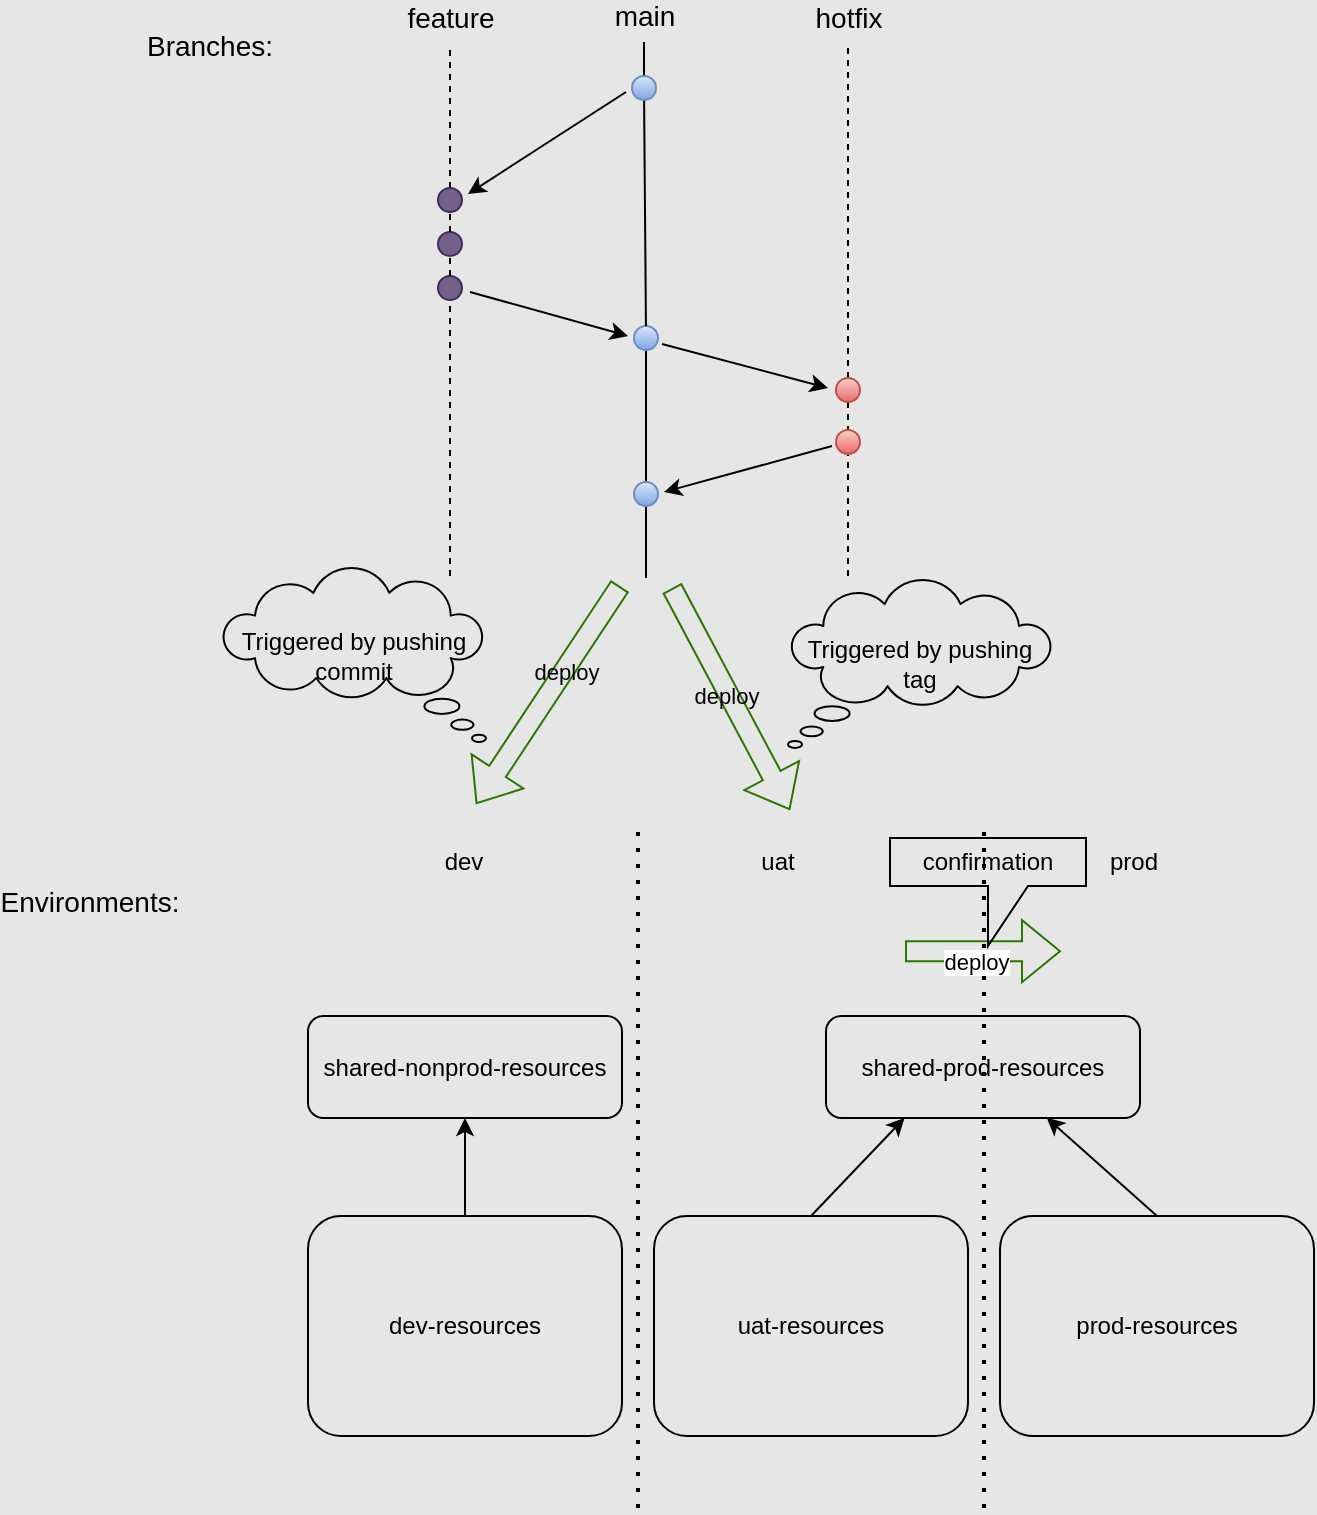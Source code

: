 <mxfile version="22.1.3" type="device">
  <diagram name="Page-1" id="WlKA80rQBVQskUNP8jKp">
    <mxGraphModel dx="2136" dy="441" grid="0" gridSize="10" guides="1" tooltips="1" connect="1" arrows="1" fold="1" page="0" pageScale="1" pageWidth="850" pageHeight="1100" background="#E6E6E6" math="0" shadow="0">
      <root>
        <mxCell id="0" />
        <mxCell id="1" parent="0" />
        <mxCell id="Hk1tj4wDETk4GwIeOa13-1" value="&lt;font style=&quot;font-size: 14px;&quot;&gt;Branches:&lt;/font&gt;" style="text;html=1;strokeColor=none;fillColor=none;align=center;verticalAlign=middle;whiteSpace=wrap;rounded=0;" parent="1" vertex="1">
          <mxGeometry x="-382" y="434" width="60" height="30" as="geometry" />
        </mxCell>
        <mxCell id="Hk1tj4wDETk4GwIeOa13-74" value="&lt;font style=&quot;font-size: 14px;&quot;&gt;Environments:&lt;/font&gt;" style="text;html=1;strokeColor=none;fillColor=none;align=center;verticalAlign=middle;whiteSpace=wrap;rounded=0;" parent="1" vertex="1">
          <mxGeometry x="-442" y="862" width="60" height="30" as="geometry" />
        </mxCell>
        <mxCell id="Hk1tj4wDETk4GwIeOa13-83" value="dev" style="text;html=1;strokeColor=none;fillColor=none;align=center;verticalAlign=middle;whiteSpace=wrap;rounded=0;" parent="1" vertex="1">
          <mxGeometry x="-255" y="842" width="60" height="30" as="geometry" />
        </mxCell>
        <mxCell id="Hk1tj4wDETk4GwIeOa13-84" value="uat" style="text;html=1;strokeColor=none;fillColor=none;align=center;verticalAlign=middle;whiteSpace=wrap;rounded=0;" parent="1" vertex="1">
          <mxGeometry x="-98" y="842" width="60" height="30" as="geometry" />
        </mxCell>
        <mxCell id="Hk1tj4wDETk4GwIeOa13-85" value="prod" style="text;html=1;strokeColor=none;fillColor=none;align=center;verticalAlign=middle;whiteSpace=wrap;rounded=0;" parent="1" vertex="1">
          <mxGeometry x="80" y="842" width="60" height="30" as="geometry" />
        </mxCell>
        <mxCell id="Hk1tj4wDETk4GwIeOa13-96" style="edgeStyle=orthogonalEdgeStyle;rounded=0;orthogonalLoop=1;jettySize=auto;html=1;exitX=0.5;exitY=0;exitDx=0;exitDy=0;entryX=0.5;entryY=1;entryDx=0;entryDy=0;" parent="1" source="Hk1tj4wDETk4GwIeOa13-87" target="Hk1tj4wDETk4GwIeOa13-90" edge="1">
          <mxGeometry relative="1" as="geometry" />
        </mxCell>
        <mxCell id="Hk1tj4wDETk4GwIeOa13-87" value="dev-resources" style="rounded=1;whiteSpace=wrap;html=1;fillColor=none;" parent="1" vertex="1">
          <mxGeometry x="-303" y="1034" width="157" height="110" as="geometry" />
        </mxCell>
        <mxCell id="Hk1tj4wDETk4GwIeOa13-94" style="rounded=0;orthogonalLoop=1;jettySize=auto;html=1;exitX=0.5;exitY=0;exitDx=0;exitDy=0;entryX=0.25;entryY=1;entryDx=0;entryDy=0;" parent="1" source="Hk1tj4wDETk4GwIeOa13-88" target="Hk1tj4wDETk4GwIeOa13-91" edge="1">
          <mxGeometry relative="1" as="geometry" />
        </mxCell>
        <mxCell id="Hk1tj4wDETk4GwIeOa13-88" value="uat-resources" style="rounded=1;whiteSpace=wrap;html=1;fillColor=none;" parent="1" vertex="1">
          <mxGeometry x="-130" y="1034" width="157" height="110" as="geometry" />
        </mxCell>
        <mxCell id="Hk1tj4wDETk4GwIeOa13-89" value="prod-resources" style="rounded=1;whiteSpace=wrap;html=1;fillColor=none;" parent="1" vertex="1">
          <mxGeometry x="43" y="1034" width="157" height="110" as="geometry" />
        </mxCell>
        <mxCell id="Hk1tj4wDETk4GwIeOa13-90" value="shared-nonprod-resources" style="rounded=1;whiteSpace=wrap;html=1;fillColor=none;" parent="1" vertex="1">
          <mxGeometry x="-303" y="934" width="157" height="51" as="geometry" />
        </mxCell>
        <mxCell id="Hk1tj4wDETk4GwIeOa13-92" value="" style="endArrow=none;dashed=1;html=1;dashPattern=1 3;strokeWidth=2;rounded=0;" parent="1" edge="1">
          <mxGeometry width="50" height="50" relative="1" as="geometry">
            <mxPoint x="-138" y="1180" as="sourcePoint" />
            <mxPoint x="-138" y="842" as="targetPoint" />
          </mxGeometry>
        </mxCell>
        <mxCell id="Hk1tj4wDETk4GwIeOa13-93" value="" style="endArrow=none;dashed=1;html=1;dashPattern=1 3;strokeWidth=2;rounded=0;" parent="1" edge="1">
          <mxGeometry width="50" height="50" relative="1" as="geometry">
            <mxPoint x="35" y="1180" as="sourcePoint" />
            <mxPoint x="35" y="842" as="targetPoint" />
          </mxGeometry>
        </mxCell>
        <mxCell id="Hk1tj4wDETk4GwIeOa13-95" style="rounded=0;orthogonalLoop=1;jettySize=auto;html=1;exitX=0.5;exitY=0;exitDx=0;exitDy=0;entryX=0.703;entryY=0.997;entryDx=0;entryDy=0;entryPerimeter=0;" parent="1" source="Hk1tj4wDETk4GwIeOa13-89" target="Hk1tj4wDETk4GwIeOa13-91" edge="1">
          <mxGeometry relative="1" as="geometry" />
        </mxCell>
        <mxCell id="Hk1tj4wDETk4GwIeOa13-97" value="" style="shape=flexArrow;endArrow=classic;html=1;rounded=0;fillColor=none;strokeColor=#2D7600;" parent="1" edge="1">
          <mxGeometry width="50" height="50" relative="1" as="geometry">
            <mxPoint x="-147" y="719" as="sourcePoint" />
            <mxPoint x="-219" y="828" as="targetPoint" />
          </mxGeometry>
        </mxCell>
        <mxCell id="Hk1tj4wDETk4GwIeOa13-101" value="deploy" style="edgeLabel;html=1;align=center;verticalAlign=middle;resizable=0;points=[];labelBackgroundColor=none;" parent="Hk1tj4wDETk4GwIeOa13-97" vertex="1" connectable="0">
          <mxGeometry x="-0.228" y="1" relative="1" as="geometry">
            <mxPoint as="offset" />
          </mxGeometry>
        </mxCell>
        <mxCell id="Hk1tj4wDETk4GwIeOa13-98" value="" style="shape=flexArrow;endArrow=classic;html=1;rounded=0;fillColor=none;strokeColor=#2D7600;" parent="1" edge="1">
          <mxGeometry width="50" height="50" relative="1" as="geometry">
            <mxPoint x="-121" y="720" as="sourcePoint" />
            <mxPoint x="-62" y="831" as="targetPoint" />
          </mxGeometry>
        </mxCell>
        <mxCell id="Hk1tj4wDETk4GwIeOa13-102" value="deploy" style="edgeLabel;html=1;align=center;verticalAlign=middle;resizable=0;points=[];labelBackgroundColor=none;" parent="Hk1tj4wDETk4GwIeOa13-98" vertex="1" connectable="0">
          <mxGeometry x="-0.042" y="-2" relative="1" as="geometry">
            <mxPoint as="offset" />
          </mxGeometry>
        </mxCell>
        <mxCell id="Hk1tj4wDETk4GwIeOa13-99" value="" style="shape=flexArrow;endArrow=classic;html=1;rounded=0;fillColor=none;strokeColor=#2D7600;" parent="1" edge="1">
          <mxGeometry width="50" height="50" relative="1" as="geometry">
            <mxPoint x="-4.5" y="901.58" as="sourcePoint" />
            <mxPoint x="73.5" y="901.58" as="targetPoint" />
          </mxGeometry>
        </mxCell>
        <mxCell id="Hk1tj4wDETk4GwIeOa13-103" value="deploy" style="edgeLabel;html=1;align=center;verticalAlign=middle;resizable=0;points=[];" parent="Hk1tj4wDETk4GwIeOa13-99" vertex="1" connectable="0">
          <mxGeometry x="-0.573" y="1" relative="1" as="geometry">
            <mxPoint x="19" y="6" as="offset" />
          </mxGeometry>
        </mxCell>
        <mxCell id="Hk1tj4wDETk4GwIeOa13-100" value="confirmation" style="shape=callout;whiteSpace=wrap;html=1;perimeter=calloutPerimeter;fillColor=none;" parent="1" vertex="1">
          <mxGeometry x="-12" y="845" width="98" height="54" as="geometry" />
        </mxCell>
        <mxCell id="Hk1tj4wDETk4GwIeOa13-4" value="" style="endArrow=none;html=1;rounded=0;" parent="1" source="Hk1tj4wDETk4GwIeOa13-51" edge="1">
          <mxGeometry width="50" height="50" relative="1" as="geometry">
            <mxPoint x="-135" y="711" as="sourcePoint" />
            <mxPoint x="-135" y="447" as="targetPoint" />
          </mxGeometry>
        </mxCell>
        <mxCell id="Hk1tj4wDETk4GwIeOa13-5" value="&lt;font style=&quot;font-size: 14px;&quot;&gt;main&lt;/font&gt;" style="edgeLabel;html=1;align=center;verticalAlign=middle;resizable=0;points=[];labelBackgroundColor=none;" parent="Hk1tj4wDETk4GwIeOa13-4" vertex="1" connectable="0">
          <mxGeometry x="0.402" y="-1" relative="1" as="geometry">
            <mxPoint x="-1" y="-18" as="offset" />
          </mxGeometry>
        </mxCell>
        <mxCell id="Hk1tj4wDETk4GwIeOa13-6" value="" style="endArrow=none;html=1;rounded=0;dashed=1;" parent="1" source="Hk1tj4wDETk4GwIeOa13-14" edge="1">
          <mxGeometry width="50" height="50" relative="1" as="geometry">
            <mxPoint x="-232" y="714" as="sourcePoint" />
            <mxPoint x="-232" y="450" as="targetPoint" />
          </mxGeometry>
        </mxCell>
        <mxCell id="Hk1tj4wDETk4GwIeOa13-7" value="&lt;font style=&quot;font-size: 14px;&quot;&gt;feature&lt;/font&gt;" style="edgeLabel;html=1;align=center;verticalAlign=middle;resizable=0;points=[];labelBackgroundColor=none;" parent="Hk1tj4wDETk4GwIeOa13-6" vertex="1" connectable="0">
          <mxGeometry x="0.402" y="-1" relative="1" as="geometry">
            <mxPoint x="-1" y="-36" as="offset" />
          </mxGeometry>
        </mxCell>
        <mxCell id="Hk1tj4wDETk4GwIeOa13-14" value="" style="ellipse;whiteSpace=wrap;html=1;aspect=fixed;fillColor=#76608a;fontColor=#ffffff;strokeColor=#432D57;" parent="1" vertex="1">
          <mxGeometry x="-238" y="520" width="12" height="12" as="geometry" />
        </mxCell>
        <mxCell id="Hk1tj4wDETk4GwIeOa13-18" style="rounded=0;orthogonalLoop=1;jettySize=auto;html=1;" parent="1" edge="1">
          <mxGeometry relative="1" as="geometry">
            <mxPoint x="-144" y="472" as="sourcePoint" />
            <mxPoint x="-223" y="523" as="targetPoint" />
          </mxGeometry>
        </mxCell>
        <mxCell id="Hk1tj4wDETk4GwIeOa13-19" value="" style="ellipse;whiteSpace=wrap;html=1;aspect=fixed;fillColor=#76608a;fontColor=#ffffff;strokeColor=#432D57;" parent="1" vertex="1">
          <mxGeometry x="-238" y="542" width="12" height="12" as="geometry" />
        </mxCell>
        <mxCell id="Hk1tj4wDETk4GwIeOa13-15" value="" style="endArrow=none;html=1;rounded=0;dashed=1;" parent="1" source="Hk1tj4wDETk4GwIeOa13-19" target="Hk1tj4wDETk4GwIeOa13-14" edge="1">
          <mxGeometry width="50" height="50" relative="1" as="geometry">
            <mxPoint x="-232" y="714" as="sourcePoint" />
            <mxPoint x="-232" y="450" as="targetPoint" />
          </mxGeometry>
        </mxCell>
        <mxCell id="Hk1tj4wDETk4GwIeOa13-22" value="" style="endArrow=none;html=1;rounded=0;dashed=1;" parent="1" target="Hk1tj4wDETk4GwIeOa13-21" edge="1">
          <mxGeometry width="50" height="50" relative="1" as="geometry">
            <mxPoint x="-232" y="714" as="sourcePoint" />
            <mxPoint x="-232" y="554" as="targetPoint" />
          </mxGeometry>
        </mxCell>
        <mxCell id="Hk1tj4wDETk4GwIeOa13-21" value="" style="ellipse;whiteSpace=wrap;html=1;aspect=fixed;fillColor=#76608a;fontColor=#ffffff;strokeColor=#432D57;" parent="1" vertex="1">
          <mxGeometry x="-238" y="564" width="12" height="12" as="geometry" />
        </mxCell>
        <mxCell id="Hk1tj4wDETk4GwIeOa13-20" value="" style="endArrow=none;html=1;rounded=0;dashed=1;" parent="1" source="Hk1tj4wDETk4GwIeOa13-21" target="Hk1tj4wDETk4GwIeOa13-19" edge="1">
          <mxGeometry width="50" height="50" relative="1" as="geometry">
            <mxPoint x="-232" y="714" as="sourcePoint" />
            <mxPoint x="-232" y="532" as="targetPoint" />
          </mxGeometry>
        </mxCell>
        <mxCell id="Hk1tj4wDETk4GwIeOa13-26" style="rounded=0;orthogonalLoop=1;jettySize=auto;html=1;" parent="1" edge="1">
          <mxGeometry relative="1" as="geometry">
            <mxPoint x="-222" y="572" as="sourcePoint" />
            <mxPoint x="-143" y="594" as="targetPoint" />
          </mxGeometry>
        </mxCell>
        <mxCell id="Hk1tj4wDETk4GwIeOa13-41" value="" style="endArrow=none;html=1;rounded=0;dashed=1;" parent="1" source="Hk1tj4wDETk4GwIeOa13-62" edge="1">
          <mxGeometry width="50" height="50" relative="1" as="geometry">
            <mxPoint x="-33" y="714" as="sourcePoint" />
            <mxPoint x="-33" y="450" as="targetPoint" />
          </mxGeometry>
        </mxCell>
        <mxCell id="Hk1tj4wDETk4GwIeOa13-42" value="&lt;font style=&quot;font-size: 14px;&quot;&gt;hotfix&lt;/font&gt;" style="edgeLabel;html=1;align=center;verticalAlign=middle;resizable=0;points=[];labelBackgroundColor=none;" parent="Hk1tj4wDETk4GwIeOa13-41" vertex="1" connectable="0">
          <mxGeometry x="0.402" y="-1" relative="1" as="geometry">
            <mxPoint x="-1" y="-65" as="offset" />
          </mxGeometry>
        </mxCell>
        <mxCell id="Hk1tj4wDETk4GwIeOa13-63" value="" style="endArrow=none;html=1;rounded=0;dashed=1;" parent="1" target="Hk1tj4wDETk4GwIeOa13-62" edge="1">
          <mxGeometry width="50" height="50" relative="1" as="geometry">
            <mxPoint x="-33" y="714" as="sourcePoint" />
            <mxPoint x="-33" y="450" as="targetPoint" />
          </mxGeometry>
        </mxCell>
        <mxCell id="Hk1tj4wDETk4GwIeOa13-71" value="" style="endArrow=none;html=1;rounded=0;" parent="1" source="Gtqnyx_NgXggnRTRK6fc-4" target="Hk1tj4wDETk4GwIeOa13-70" edge="1">
          <mxGeometry width="50" height="50" relative="1" as="geometry">
            <mxPoint x="-134" y="715" as="sourcePoint" />
            <mxPoint x="-136" y="475" as="targetPoint" />
          </mxGeometry>
        </mxCell>
        <mxCell id="Hk1tj4wDETk4GwIeOa13-70" value="" style="ellipse;whiteSpace=wrap;html=1;aspect=fixed;fillColor=#dae8fc;strokeColor=#6c8ebf;gradientColor=#7ea6e0;" parent="1" vertex="1">
          <mxGeometry x="-140" y="589" width="12" height="12" as="geometry" />
        </mxCell>
        <mxCell id="Hk1tj4wDETk4GwIeOa13-52" value="" style="endArrow=none;html=1;rounded=0;" parent="1" source="Hk1tj4wDETk4GwIeOa13-70" target="Hk1tj4wDETk4GwIeOa13-51" edge="1">
          <mxGeometry width="50" height="50" relative="1" as="geometry">
            <mxPoint x="-135" y="711" as="sourcePoint" />
            <mxPoint x="-135" y="447" as="targetPoint" />
          </mxGeometry>
        </mxCell>
        <mxCell id="Hk1tj4wDETk4GwIeOa13-62" value="" style="ellipse;whiteSpace=wrap;html=1;aspect=fixed;fillColor=#f8cecc;strokeColor=#b85450;gradientColor=#ea6b66;" parent="1" vertex="1">
          <mxGeometry x="-39" y="615" width="12" height="12" as="geometry" />
        </mxCell>
        <mxCell id="Hk1tj4wDETk4GwIeOa13-51" value="" style="ellipse;whiteSpace=wrap;html=1;aspect=fixed;fillColor=#dae8fc;strokeColor=#6c8ebf;gradientColor=#7ea6e0;" parent="1" vertex="1">
          <mxGeometry x="-141" y="464" width="12" height="12" as="geometry" />
        </mxCell>
        <mxCell id="Gtqnyx_NgXggnRTRK6fc-2" value="" style="endArrow=classic;html=1;rounded=0;" edge="1" parent="1">
          <mxGeometry width="50" height="50" relative="1" as="geometry">
            <mxPoint x="-126" y="598" as="sourcePoint" />
            <mxPoint x="-43" y="620" as="targetPoint" />
          </mxGeometry>
        </mxCell>
        <mxCell id="Gtqnyx_NgXggnRTRK6fc-3" value="" style="ellipse;whiteSpace=wrap;html=1;aspect=fixed;fillColor=#f8cecc;strokeColor=#b85450;gradientColor=#ea6b66;" vertex="1" parent="1">
          <mxGeometry x="-39" y="641" width="12" height="12" as="geometry" />
        </mxCell>
        <mxCell id="Gtqnyx_NgXggnRTRK6fc-5" value="" style="endArrow=none;html=1;rounded=0;" edge="1" parent="1" target="Gtqnyx_NgXggnRTRK6fc-4">
          <mxGeometry width="50" height="50" relative="1" as="geometry">
            <mxPoint x="-134" y="715" as="sourcePoint" />
            <mxPoint x="-134" y="601" as="targetPoint" />
          </mxGeometry>
        </mxCell>
        <mxCell id="Gtqnyx_NgXggnRTRK6fc-4" value="" style="ellipse;whiteSpace=wrap;html=1;aspect=fixed;fillColor=#dae8fc;strokeColor=#6c8ebf;gradientColor=#7ea6e0;" vertex="1" parent="1">
          <mxGeometry x="-140" y="667" width="12" height="12" as="geometry" />
        </mxCell>
        <mxCell id="Gtqnyx_NgXggnRTRK6fc-6" value="" style="endArrow=classic;html=1;rounded=0;" edge="1" parent="1">
          <mxGeometry width="50" height="50" relative="1" as="geometry">
            <mxPoint x="-41" y="649" as="sourcePoint" />
            <mxPoint x="-125" y="672" as="targetPoint" />
          </mxGeometry>
        </mxCell>
        <mxCell id="Gtqnyx_NgXggnRTRK6fc-9" value="Triggered by pushing tag" style="whiteSpace=wrap;html=1;shape=mxgraph.basic.cloud_callout;fillColor=none;" vertex="1" parent="1">
          <mxGeometry x="-63" y="716" width="132" height="84" as="geometry" />
        </mxCell>
        <mxCell id="Gtqnyx_NgXggnRTRK6fc-10" value="Triggered by pushing commit" style="whiteSpace=wrap;html=1;shape=mxgraph.basic.cloud_callout;direction=east;flipH=1;fillColor=none;" vertex="1" parent="1">
          <mxGeometry x="-346" y="710" width="132" height="87" as="geometry" />
        </mxCell>
        <mxCell id="Hk1tj4wDETk4GwIeOa13-91" value="shared-prod-resources" style="rounded=1;whiteSpace=wrap;html=1;fillColor=none;" parent="1" vertex="1">
          <mxGeometry x="-44" y="934" width="157" height="51" as="geometry" />
        </mxCell>
      </root>
    </mxGraphModel>
  </diagram>
</mxfile>
